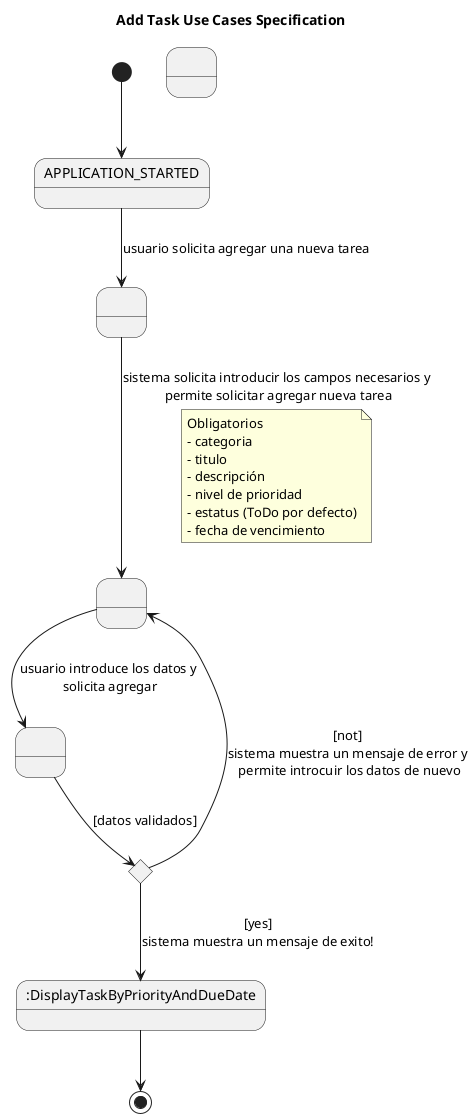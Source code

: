 @startuml AddTaskUseCasesSpecification
    title Add Task Use Cases Specification

state ":DisplayTaskByPriorityAndDueDate" as DisplayTaskByPriorityAndDueDate
state " " as A
state " " as B
state " " as C
state " " as D

state isValidDate <<choice>>

[*] --> APPLICATION_STARTED
    APPLICATION_STARTED --> A : usuario solicita agregar una nueva tarea
    A --> B : sistema solicita introducir los campos necesarios y\n permite solicitar agregar nueva tarea
        note on link
            Obligatorios
            - categoria
            - titulo
            - descripción
            - nivel de prioridad
            - estatus (ToDo por defecto)
            - fecha de vencimiento
        endnote
    B --> C : usuario introduce los datos y\n solicita agregar
    C --> isValidDate : [datos validados]
        isValidDate --> DisplayTaskByPriorityAndDueDate : [yes]\nsistema muestra un mensaje de exito!
    isValidDate -up-> B : [not]\nsistema muestra un mensaje de error y\n permite introcuir los datos de nuevo
        
DisplayTaskByPriorityAndDueDate --> [*]
@enduml

state ":AddTask" as AddTask
state ":UpdateTask" as UpdateTask
state ":DeleteTask" as DeleteTask
state ":Undo" as Undo
state ":Redo" as Redo
state ":MarkTaskUrgent" as MarkTaskUrgent
state ":MarkTaskNormal" as MarkTaskNormal
state ":MarkTaskToDo" as MarkTaskToDo
state ":MarkTaskInProgress" as MarkTaskInProgress
state ":MarkTaskDone" as MarkTaskDone
